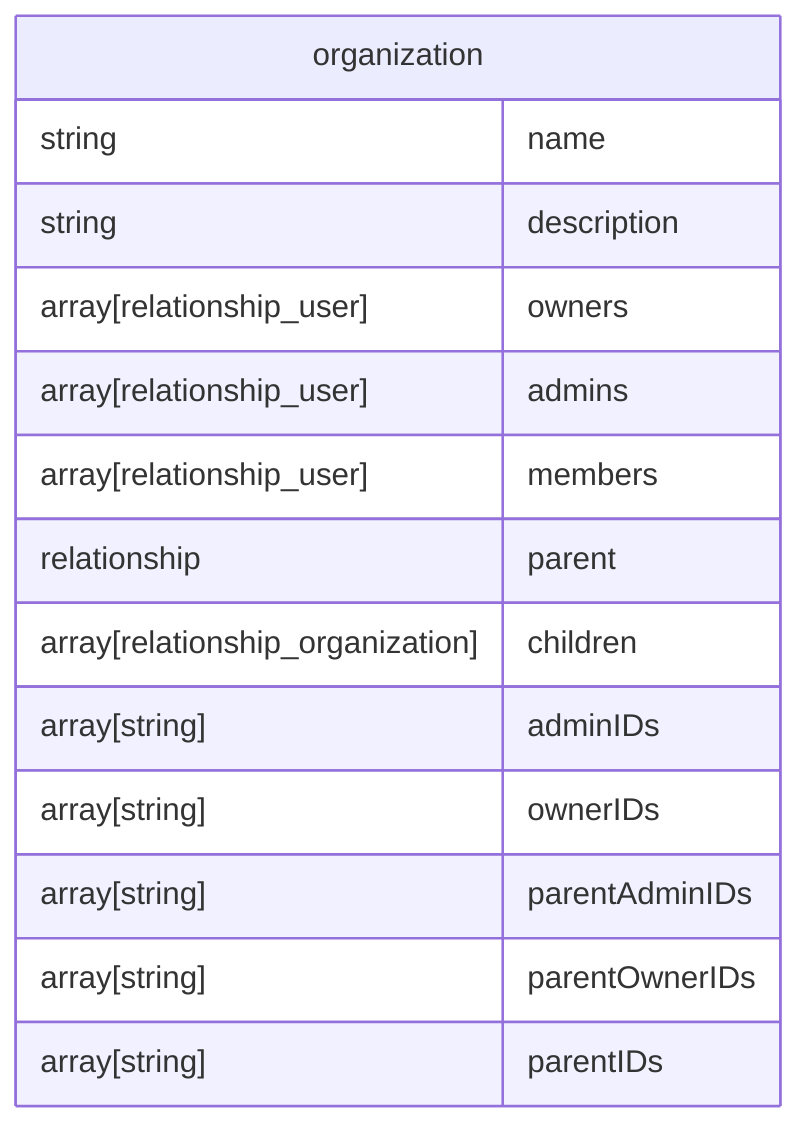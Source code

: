 erDiagram
	organization {
		string name
		string description
		array[relationship_user] owners
		array[relationship_user] admins
		array[relationship_user] members
		relationship parent
		array[relationship_organization] children ""
		array[string] adminIDs
		array[string] ownerIDs
		array[string] parentAdminIDs
		array[string] parentOwnerIDs
		array[string] parentIDs
	}